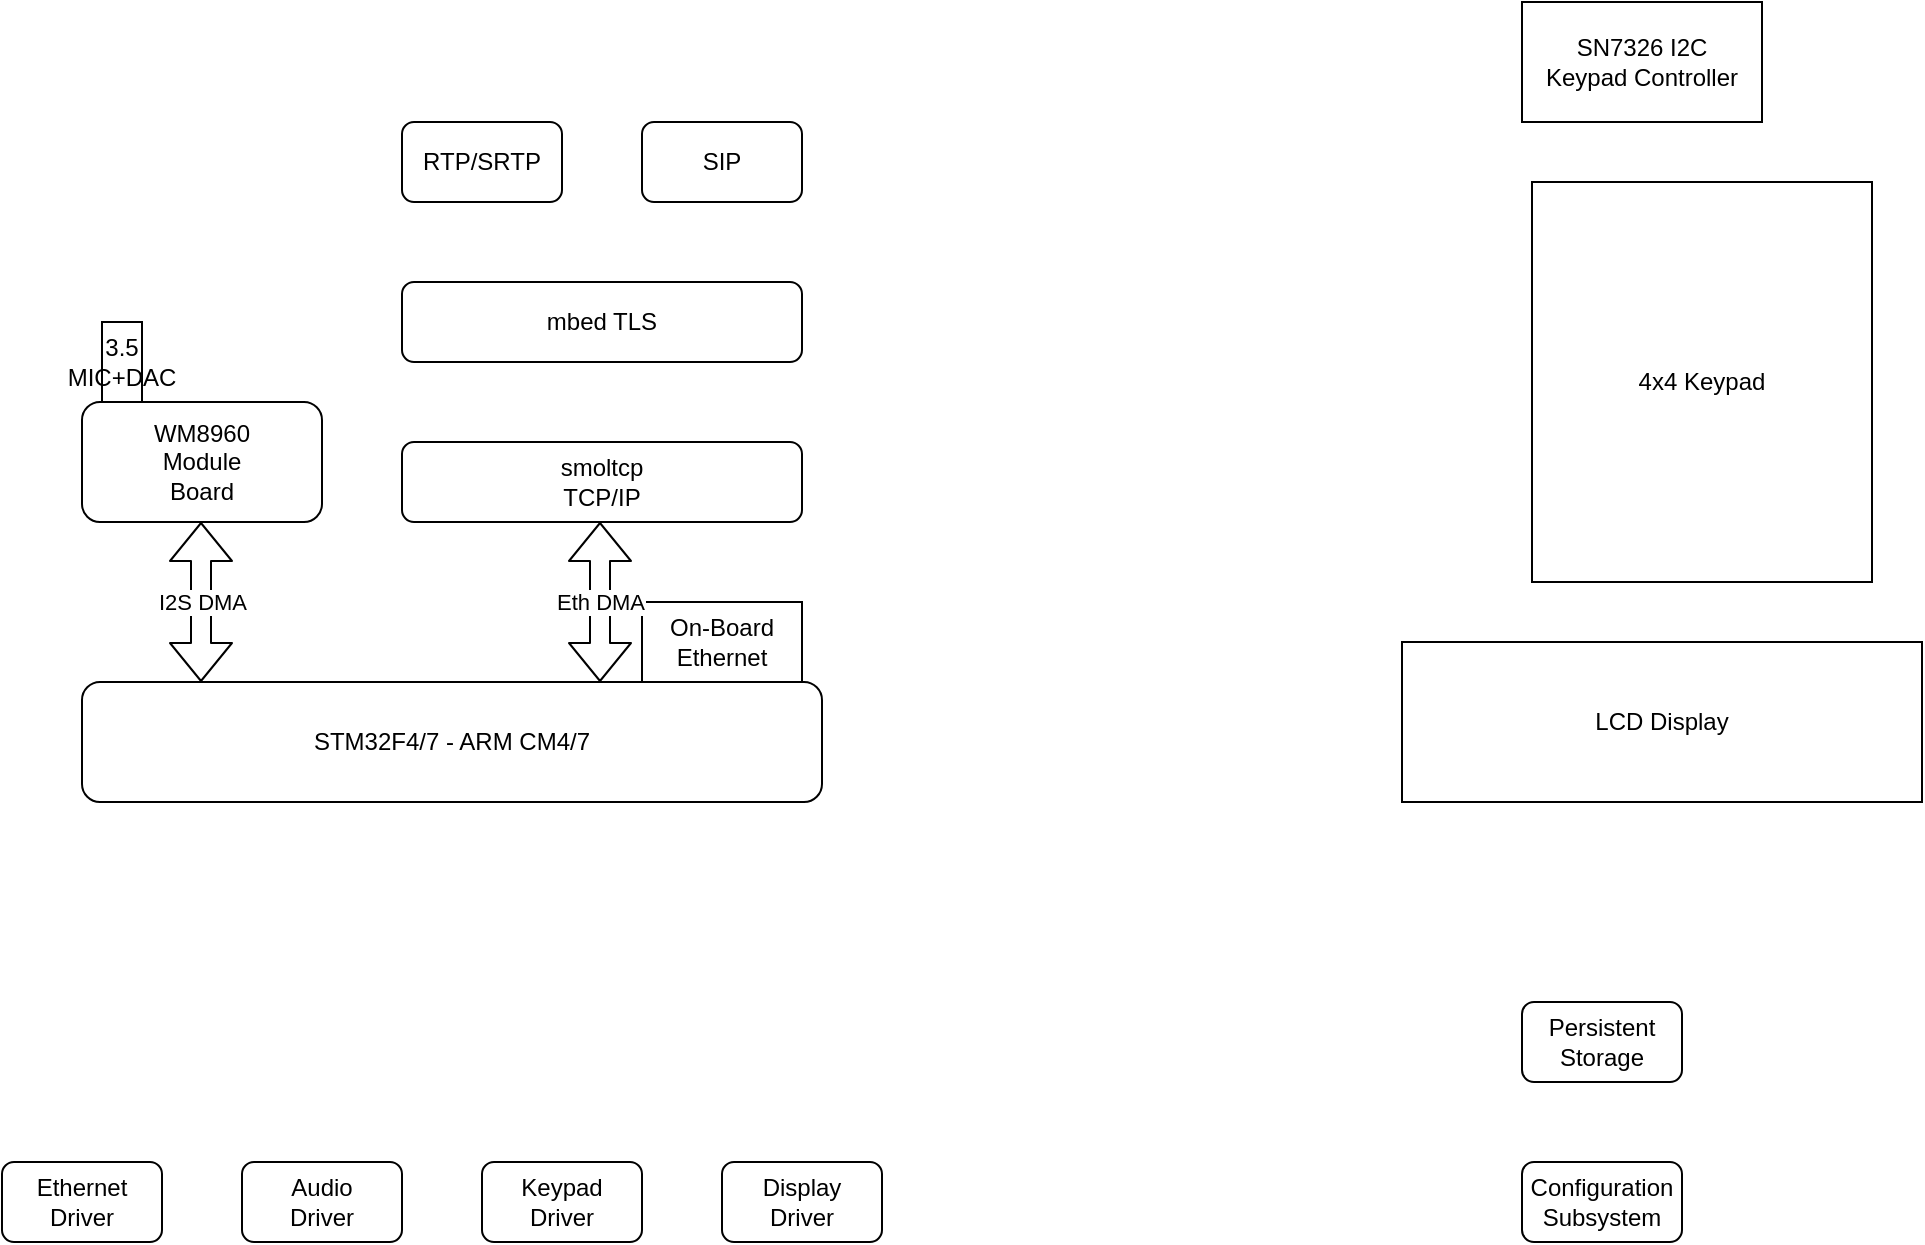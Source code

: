<mxfile version="11.1.4" type="github"><diagram id="QG150Plsd45FWWPV4GpE" name="Page-1"><mxGraphModel dx="1422" dy="779" grid="1" gridSize="10" guides="1" tooltips="1" connect="1" arrows="1" fold="1" page="1" pageScale="1" pageWidth="1100" pageHeight="850" math="0" shadow="0"><root><mxCell id="0"/><mxCell id="1" parent="0"/><mxCell id="L_P6z5lpoS1UQQtKb3nT-2" value="&lt;span style=&quot;white-space: normal&quot;&gt;STM32F4/7 - ARM CM4/7&lt;/span&gt;" style="rounded=1;whiteSpace=wrap;html=1;" parent="1" vertex="1"><mxGeometry x="120" y="440" width="370" height="60" as="geometry"/></mxCell><mxCell id="L_P6z5lpoS1UQQtKb3nT-4" value="WM8960&lt;br&gt;Module&lt;br&gt;Board" style="rounded=1;whiteSpace=wrap;html=1;" parent="1" vertex="1"><mxGeometry x="120" y="300" width="120" height="60" as="geometry"/></mxCell><mxCell id="L_P6z5lpoS1UQQtKb3nT-7" value="I2S DMA" style="shape=flexArrow;endArrow=classic;startArrow=classic;html=1;" parent="1" edge="1"><mxGeometry width="50" height="50" relative="1" as="geometry"><mxPoint x="179.5" y="440" as="sourcePoint"/><mxPoint x="179.5" y="360" as="targetPoint"/></mxGeometry></mxCell><mxCell id="aoDOOK0Q1VUTBJUhuKsn-1" value="3.5 MIC+DAC" style="rounded=0;whiteSpace=wrap;html=1;" vertex="1" parent="1"><mxGeometry x="130" y="260" width="20" height="40" as="geometry"/></mxCell><mxCell id="aoDOOK0Q1VUTBJUhuKsn-2" value="On-Board&lt;br&gt;Ethernet" style="rounded=0;whiteSpace=wrap;html=1;" vertex="1" parent="1"><mxGeometry x="400" y="400" width="80" height="40" as="geometry"/></mxCell><mxCell id="aoDOOK0Q1VUTBJUhuKsn-3" value="smoltcp&lt;br&gt;TCP/IP" style="rounded=1;whiteSpace=wrap;html=1;" vertex="1" parent="1"><mxGeometry x="280" y="320" width="200" height="40" as="geometry"/></mxCell><mxCell id="aoDOOK0Q1VUTBJUhuKsn-4" value="RTP/SRTP" style="rounded=1;whiteSpace=wrap;html=1;" vertex="1" parent="1"><mxGeometry x="280" y="160" width="80" height="40" as="geometry"/></mxCell><mxCell id="aoDOOK0Q1VUTBJUhuKsn-5" value="SIP" style="rounded=1;whiteSpace=wrap;html=1;" vertex="1" parent="1"><mxGeometry x="400" y="160" width="80" height="40" as="geometry"/></mxCell><mxCell id="aoDOOK0Q1VUTBJUhuKsn-6" value="4x4 Keypad" style="rounded=0;whiteSpace=wrap;html=1;" vertex="1" parent="1"><mxGeometry x="845" y="190" width="170" height="200" as="geometry"/></mxCell><mxCell id="aoDOOK0Q1VUTBJUhuKsn-8" value="LCD Display" style="rounded=0;whiteSpace=wrap;html=1;" vertex="1" parent="1"><mxGeometry x="780" y="420" width="260" height="80" as="geometry"/></mxCell><mxCell id="aoDOOK0Q1VUTBJUhuKsn-9" value="SN7326 I2C&lt;br&gt;Keypad Controller" style="rounded=0;whiteSpace=wrap;html=1;" vertex="1" parent="1"><mxGeometry x="840" y="100" width="120" height="60" as="geometry"/></mxCell><mxCell id="aoDOOK0Q1VUTBJUhuKsn-11" value="mbed TLS" style="rounded=1;whiteSpace=wrap;html=1;" vertex="1" parent="1"><mxGeometry x="280" y="240" width="200" height="40" as="geometry"/></mxCell><mxCell id="aoDOOK0Q1VUTBJUhuKsn-12" value="Eth DMA" style="shape=flexArrow;endArrow=classic;startArrow=classic;html=1;" edge="1" parent="1"><mxGeometry width="50" height="50" relative="1" as="geometry"><mxPoint x="379" y="440" as="sourcePoint"/><mxPoint x="379" y="360" as="targetPoint"/></mxGeometry></mxCell><mxCell id="aoDOOK0Q1VUTBJUhuKsn-14" value="Audio&lt;br&gt;Driver" style="rounded=1;whiteSpace=wrap;html=1;" vertex="1" parent="1"><mxGeometry x="200" y="680" width="80" height="40" as="geometry"/></mxCell><mxCell id="aoDOOK0Q1VUTBJUhuKsn-15" value="Ethernet&lt;br&gt;Driver" style="rounded=1;whiteSpace=wrap;html=1;" vertex="1" parent="1"><mxGeometry x="80" y="680" width="80" height="40" as="geometry"/></mxCell><mxCell id="aoDOOK0Q1VUTBJUhuKsn-16" value="Keypad&lt;br&gt;Driver" style="rounded=1;whiteSpace=wrap;html=1;" vertex="1" parent="1"><mxGeometry x="320" y="680" width="80" height="40" as="geometry"/></mxCell><mxCell id="aoDOOK0Q1VUTBJUhuKsn-17" value="Display&lt;br&gt;Driver" style="rounded=1;whiteSpace=wrap;html=1;" vertex="1" parent="1"><mxGeometry x="440" y="680" width="80" height="40" as="geometry"/></mxCell><mxCell id="aoDOOK0Q1VUTBJUhuKsn-18" value="Configuration&lt;br&gt;Subsystem" style="rounded=1;whiteSpace=wrap;html=1;" vertex="1" parent="1"><mxGeometry x="840" y="680" width="80" height="40" as="geometry"/></mxCell><mxCell id="aoDOOK0Q1VUTBJUhuKsn-19" value="Persistent&lt;br&gt;Storage" style="rounded=1;whiteSpace=wrap;html=1;" vertex="1" parent="1"><mxGeometry x="840" y="600" width="80" height="40" as="geometry"/></mxCell></root></mxGraphModel></diagram></mxfile>